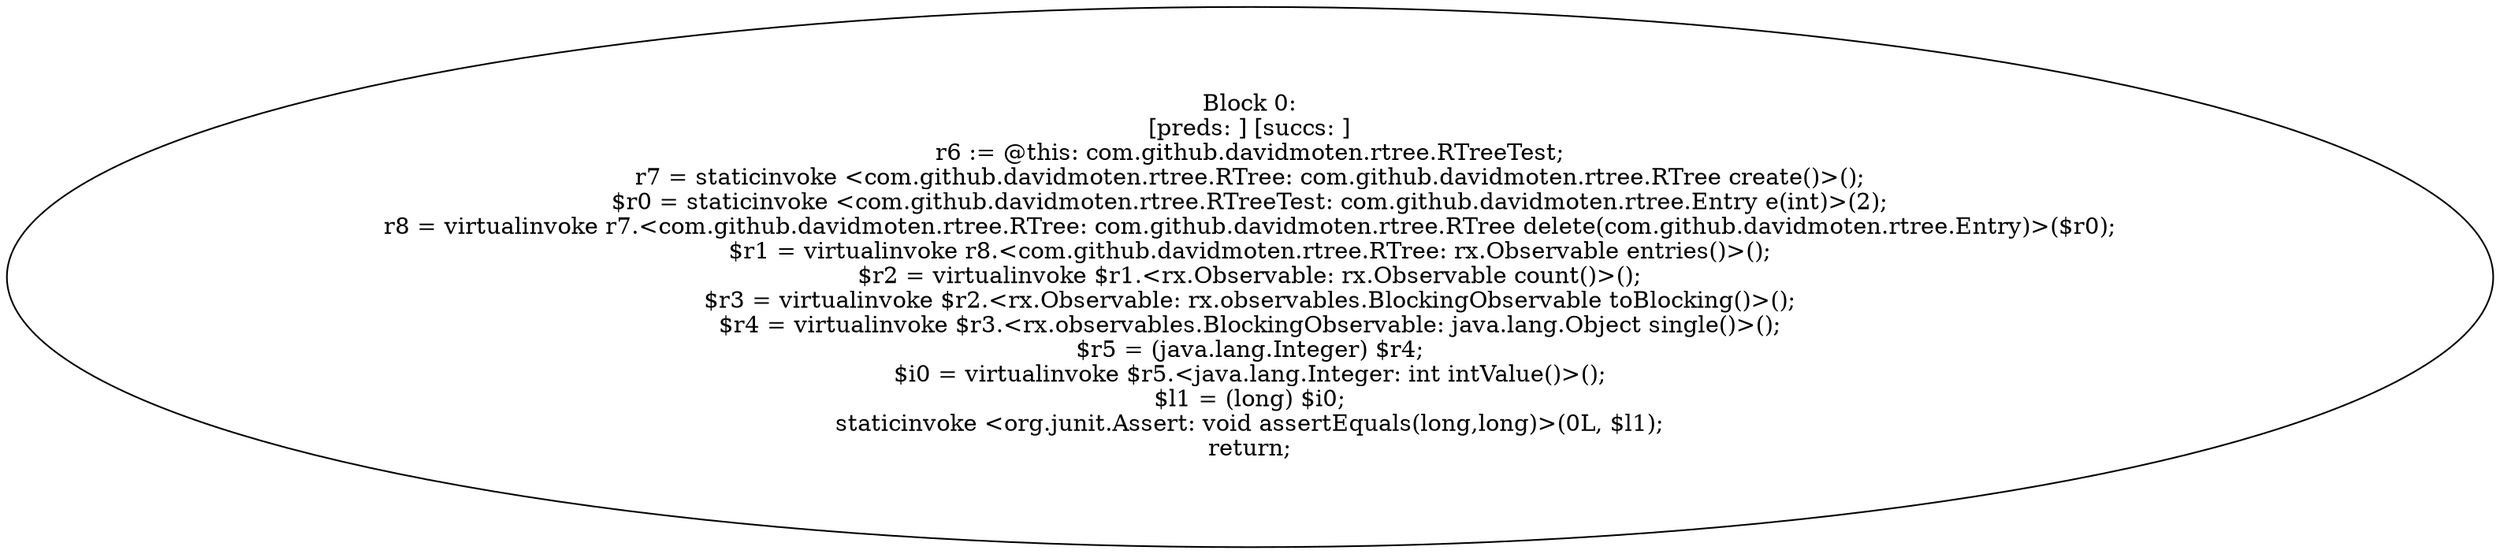 digraph "unitGraph" {
    "Block 0:
[preds: ] [succs: ]
r6 := @this: com.github.davidmoten.rtree.RTreeTest;
r7 = staticinvoke <com.github.davidmoten.rtree.RTree: com.github.davidmoten.rtree.RTree create()>();
$r0 = staticinvoke <com.github.davidmoten.rtree.RTreeTest: com.github.davidmoten.rtree.Entry e(int)>(2);
r8 = virtualinvoke r7.<com.github.davidmoten.rtree.RTree: com.github.davidmoten.rtree.RTree delete(com.github.davidmoten.rtree.Entry)>($r0);
$r1 = virtualinvoke r8.<com.github.davidmoten.rtree.RTree: rx.Observable entries()>();
$r2 = virtualinvoke $r1.<rx.Observable: rx.Observable count()>();
$r3 = virtualinvoke $r2.<rx.Observable: rx.observables.BlockingObservable toBlocking()>();
$r4 = virtualinvoke $r3.<rx.observables.BlockingObservable: java.lang.Object single()>();
$r5 = (java.lang.Integer) $r4;
$i0 = virtualinvoke $r5.<java.lang.Integer: int intValue()>();
$l1 = (long) $i0;
staticinvoke <org.junit.Assert: void assertEquals(long,long)>(0L, $l1);
return;
"
}
